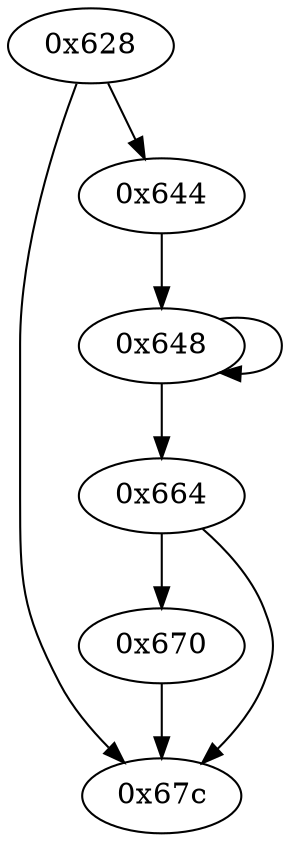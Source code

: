 digraph "" {
	"0x670"	 [opcode="[u'ldr', u'add', u'bl']"];
	"0x67c"	 [opcode="[u'mov', u'pop']"];
	"0x670" -> "0x67c";
	"0x664"	 [opcode="[u'ldr', u'cmp', u'b']"];
	"0x664" -> "0x670";
	"0x664" -> "0x67c";
	"0x648"	 [opcode="[u'ldrb', u'lsr', u'sub', u'add', u'add', u'eor', u'b']"];
	"0x648" -> "0x664";
	"0x648" -> "0x648";
	"0x644"	 [opcode="[u'ldr']"];
	"0x644" -> "0x648";
	"0x628"	 [opcode="[u'push', u'add', u'ldr', u'mov', u'bl', u'cmp', u'b']"];
	"0x628" -> "0x644";
	"0x628" -> "0x67c";
}
